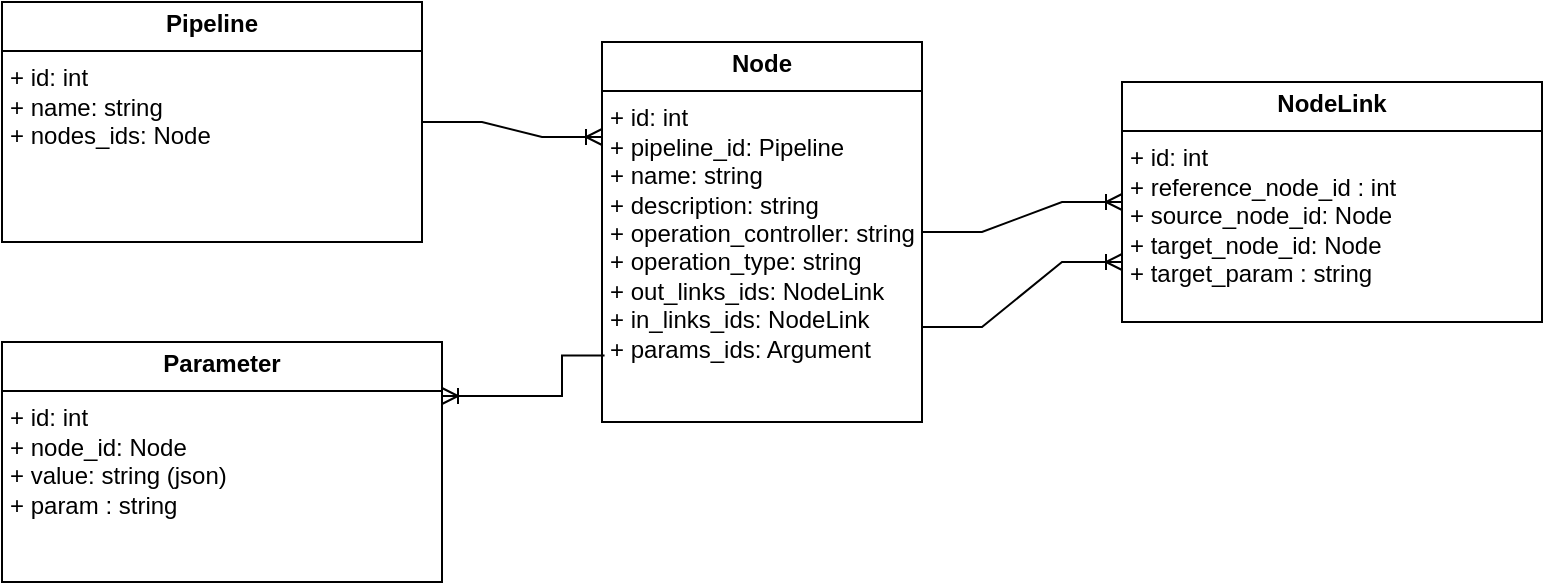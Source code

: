 <mxfile version="24.0.4" type="device">
  <diagram name="Page-1" id="cKxTgMYql4TF4bc5MLS_">
    <mxGraphModel dx="1034" dy="511" grid="1" gridSize="10" guides="1" tooltips="1" connect="1" arrows="1" fold="1" page="1" pageScale="1" pageWidth="827" pageHeight="1169" math="0" shadow="0">
      <root>
        <mxCell id="0" />
        <mxCell id="1" parent="0" />
        <mxCell id="c_aikRqwK7-L0WYF9IQl-37" value="&lt;p style=&quot;margin: 0px ; margin-top: 4px ; text-align: center&quot;&gt;&lt;/p&gt;&lt;p style=&quot;text-wrap: wrap; margin: 4px 0px 0px; text-align: center;&quot;&gt;&lt;b&gt;Pipeline&lt;/b&gt;&lt;/p&gt;&lt;hr style=&quot;text-wrap: wrap; border-style: solid;&quot; size=&quot;1&quot;&gt;&lt;p style=&quot;margin: 0px ; margin-left: 4px&quot;&gt;+ id: int&lt;/p&gt;&lt;p style=&quot;margin: 0px ; margin-left: 4px&quot;&gt;&lt;span style=&quot;text-wrap: wrap; background-color: initial;&quot;&gt;+ name: string&lt;/span&gt;&lt;br&gt;&lt;/p&gt;&lt;p style=&quot;margin: 0px 0px 0px 4px;&quot;&gt;&lt;span style=&quot;text-wrap: wrap;&quot;&gt;+ nodes_ids: Node&lt;/span&gt;&lt;/p&gt;&lt;div&gt;&lt;span style=&quot;text-wrap: wrap;&quot;&gt;&lt;br&gt;&lt;/span&gt;&lt;/div&gt;" style="verticalAlign=top;align=left;overflow=fill;fontSize=12;fontFamily=Helvetica;html=1;rounded=0;shadow=0;comic=0;labelBackgroundColor=none;strokeWidth=1" parent="1" vertex="1">
          <mxGeometry x="40" y="210" width="210" height="120" as="geometry" />
        </mxCell>
        <mxCell id="c_aikRqwK7-L0WYF9IQl-38" value="&lt;p style=&quot;margin: 0px ; margin-top: 4px ; text-align: center&quot;&gt;&lt;/p&gt;&lt;p style=&quot;text-wrap: wrap; margin: 4px 0px 0px; text-align: center;&quot;&gt;&lt;b&gt;Node&lt;/b&gt;&lt;/p&gt;&lt;hr style=&quot;text-wrap: wrap; border-style: solid;&quot; size=&quot;1&quot;&gt;&lt;p style=&quot;margin: 0px ; margin-left: 4px&quot;&gt;+ id: int&lt;/p&gt;&lt;p style=&quot;margin: 0px ; margin-left: 4px&quot;&gt;&lt;span style=&quot;text-wrap: wrap;&quot;&gt;+ pipeline_id: Pipeline&lt;/span&gt;&lt;br&gt;&lt;/p&gt;&lt;p style=&quot;margin: 0px ; margin-left: 4px&quot;&gt;&lt;span style=&quot;text-wrap: wrap;&quot;&gt;+ name: string&lt;/span&gt;&lt;br&gt;&lt;/p&gt;&lt;p style=&quot;margin: 0px ; margin-left: 4px&quot;&gt;&lt;span style=&quot;text-wrap: wrap;&quot;&gt;+ description: string&lt;/span&gt;&lt;/p&gt;&lt;p style=&quot;margin: 0px 0px 0px 4px;&quot;&gt;&lt;span style=&quot;text-wrap: wrap;&quot;&gt;+ operation_controller: string&lt;/span&gt;&lt;/p&gt;&lt;p style=&quot;margin: 0px 0px 0px 4px;&quot;&gt;&lt;span style=&quot;text-wrap: wrap; background-color: initial;&quot;&gt;+ operation_type: string&lt;/span&gt;&lt;/p&gt;&lt;p style=&quot;margin: 0px 0px 0px 4px;&quot;&gt;&lt;span style=&quot;text-wrap: wrap;&quot;&gt;+ out_links_ids:&amp;nbsp;&lt;/span&gt;&lt;span style=&quot;text-wrap: wrap; background-color: initial;&quot;&gt;NodeLink&lt;/span&gt;&lt;/p&gt;&lt;p style=&quot;margin: 0px 0px 0px 4px;&quot;&gt;&lt;span style=&quot;text-wrap: wrap;&quot;&gt;+ in_links_ids: NodeLink&lt;/span&gt;&lt;/p&gt;&lt;p style=&quot;margin: 0px 0px 0px 4px;&quot;&gt;&lt;span style=&quot;text-wrap: wrap;&quot;&gt;+ params_ids: Argument&lt;/span&gt;&lt;/p&gt;" style="verticalAlign=top;align=left;overflow=fill;fontSize=12;fontFamily=Helvetica;html=1;rounded=0;shadow=0;comic=0;labelBackgroundColor=none;strokeWidth=1" parent="1" vertex="1">
          <mxGeometry x="340" y="230" width="160" height="190" as="geometry" />
        </mxCell>
        <mxCell id="c_aikRqwK7-L0WYF9IQl-39" value="&lt;p style=&quot;margin: 0px ; margin-top: 4px ; text-align: center&quot;&gt;&lt;/p&gt;&lt;p style=&quot;text-wrap: wrap; margin: 4px 0px 0px; text-align: center;&quot;&gt;&lt;b&gt;NodeLink&lt;/b&gt;&lt;/p&gt;&lt;hr style=&quot;text-wrap: wrap; border-style: solid;&quot; size=&quot;1&quot;&gt;&lt;p style=&quot;margin: 0px ; margin-left: 4px&quot;&gt;+ id: int&lt;/p&gt;&lt;p style=&quot;margin: 0px ; margin-left: 4px&quot;&gt;&lt;span style=&quot;text-wrap: wrap;&quot;&gt;+ reference_node_id : int&lt;/span&gt;&lt;br&gt;&lt;/p&gt;&lt;p style=&quot;margin: 0px 0px 0px 4px;&quot;&gt;&lt;span style=&quot;text-wrap: wrap;&quot;&gt;+ source_node_id: Node&lt;/span&gt;&lt;/p&gt;&lt;p style=&quot;margin: 0px 0px 0px 4px;&quot;&gt;&lt;span style=&quot;text-wrap: wrap;&quot;&gt;+&amp;nbsp;&lt;/span&gt;&lt;span style=&quot;text-wrap: wrap;&quot;&gt;target_node_id&lt;/span&gt;&lt;span style=&quot;text-wrap: wrap;&quot;&gt;:&amp;nbsp;&lt;/span&gt;&lt;span style=&quot;text-wrap: wrap; background-color: initial;&quot;&gt;Node&lt;/span&gt;&lt;/p&gt;&lt;p style=&quot;margin: 0px 0px 0px 4px;&quot;&gt;&lt;span style=&quot;text-wrap: wrap;&quot;&gt;+ target_param : string&lt;/span&gt;&lt;/p&gt;" style="verticalAlign=top;align=left;overflow=fill;fontSize=12;fontFamily=Helvetica;html=1;rounded=0;shadow=0;comic=0;labelBackgroundColor=none;strokeWidth=1" parent="1" vertex="1">
          <mxGeometry x="600" y="250" width="210" height="120" as="geometry" />
        </mxCell>
        <mxCell id="c_aikRqwK7-L0WYF9IQl-41" value="" style="edgeStyle=entityRelationEdgeStyle;fontSize=12;html=1;endArrow=ERoneToMany;rounded=0;exitX=1;exitY=0.5;exitDx=0;exitDy=0;entryX=0;entryY=0.5;entryDx=0;entryDy=0;" parent="1" source="c_aikRqwK7-L0WYF9IQl-38" target="c_aikRqwK7-L0WYF9IQl-39" edge="1">
          <mxGeometry width="100" height="100" relative="1" as="geometry">
            <mxPoint x="360" y="200" as="sourcePoint" />
            <mxPoint x="460" y="100" as="targetPoint" />
          </mxGeometry>
        </mxCell>
        <mxCell id="sKAt64bo3id6dF_bcRKU-16" value="&lt;p style=&quot;margin: 0px ; margin-top: 4px ; text-align: center&quot;&gt;&lt;/p&gt;&lt;p style=&quot;text-wrap: wrap; margin: 4px 0px 0px; text-align: center;&quot;&gt;&lt;b&gt;Parameter&lt;/b&gt;&lt;/p&gt;&lt;hr style=&quot;text-wrap: wrap; border-style: solid;&quot; size=&quot;1&quot;&gt;&lt;p style=&quot;margin: 0px ; margin-left: 4px&quot;&gt;+ id: int&lt;/p&gt;&lt;p style=&quot;margin: 0px ; margin-left: 4px&quot;&gt;&lt;span style=&quot;background-color: initial;&quot;&gt;+ node_id: Node&lt;/span&gt;&lt;/p&gt;&lt;p style=&quot;margin: 0px ; margin-left: 4px&quot;&gt;+ value: string (json)&lt;/p&gt;&lt;p style=&quot;margin: 0px ; margin-left: 4px&quot;&gt;&lt;span style=&quot;background-color: initial;&quot;&gt;+ param : string&lt;/span&gt;&lt;/p&gt;" style="verticalAlign=top;align=left;overflow=fill;fontSize=12;fontFamily=Helvetica;html=1;rounded=0;shadow=0;comic=0;labelBackgroundColor=none;strokeWidth=1" parent="1" vertex="1">
          <mxGeometry x="40" y="380" width="220" height="120" as="geometry" />
        </mxCell>
        <mxCell id="Jw5XRf5HujTxCrcpL5Kf-7" value="" style="edgeStyle=entityRelationEdgeStyle;fontSize=12;html=1;endArrow=ERoneToMany;rounded=0;entryX=0;entryY=0.25;entryDx=0;entryDy=0;exitX=1;exitY=0.5;exitDx=0;exitDy=0;" parent="1" source="c_aikRqwK7-L0WYF9IQl-37" target="c_aikRqwK7-L0WYF9IQl-38" edge="1">
          <mxGeometry width="100" height="100" relative="1" as="geometry">
            <mxPoint x="370" y="240" as="sourcePoint" />
            <mxPoint x="470" y="140" as="targetPoint" />
            <Array as="points">
              <mxPoint x="270" y="220" />
            </Array>
          </mxGeometry>
        </mxCell>
        <mxCell id="-bYF_WKeTs8WpOxiQ_8u-5" value="" style="edgeStyle=orthogonalEdgeStyle;fontSize=12;html=1;endArrow=ERoneToMany;rounded=0;exitX=0.008;exitY=0.825;exitDx=0;exitDy=0;exitPerimeter=0;" parent="1" source="c_aikRqwK7-L0WYF9IQl-38" edge="1" target="sKAt64bo3id6dF_bcRKU-16">
          <mxGeometry width="100" height="100" relative="1" as="geometry">
            <mxPoint x="340" y="350" as="sourcePoint" />
            <mxPoint x="250" y="460" as="targetPoint" />
            <Array as="points">
              <mxPoint x="320" y="387" />
              <mxPoint x="320" y="407" />
            </Array>
          </mxGeometry>
        </mxCell>
        <mxCell id="-bYF_WKeTs8WpOxiQ_8u-7" value="" style="edgeStyle=entityRelationEdgeStyle;fontSize=12;html=1;endArrow=ERoneToMany;rounded=0;exitX=1;exitY=0.75;exitDx=0;exitDy=0;entryX=0;entryY=0.75;entryDx=0;entryDy=0;" parent="1" source="c_aikRqwK7-L0WYF9IQl-38" target="c_aikRqwK7-L0WYF9IQl-39" edge="1">
          <mxGeometry width="100" height="100" relative="1" as="geometry">
            <mxPoint x="510" y="280" as="sourcePoint" />
            <mxPoint x="600" y="340" as="targetPoint" />
          </mxGeometry>
        </mxCell>
      </root>
    </mxGraphModel>
  </diagram>
</mxfile>
